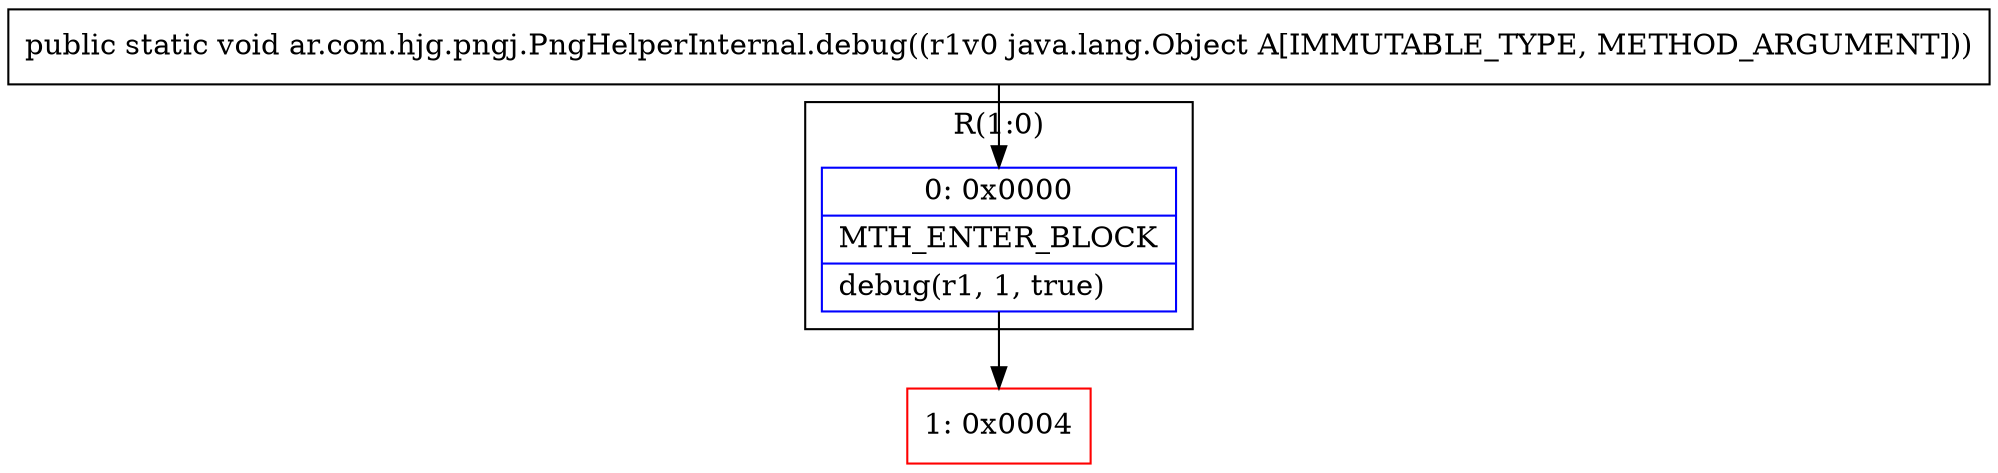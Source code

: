 digraph "CFG forar.com.hjg.pngj.PngHelperInternal.debug(Ljava\/lang\/Object;)V" {
subgraph cluster_Region_395532928 {
label = "R(1:0)";
node [shape=record,color=blue];
Node_0 [shape=record,label="{0\:\ 0x0000|MTH_ENTER_BLOCK\l|debug(r1, 1, true)\l}"];
}
Node_1 [shape=record,color=red,label="{1\:\ 0x0004}"];
MethodNode[shape=record,label="{public static void ar.com.hjg.pngj.PngHelperInternal.debug((r1v0 java.lang.Object A[IMMUTABLE_TYPE, METHOD_ARGUMENT])) }"];
MethodNode -> Node_0;
Node_0 -> Node_1;
}

